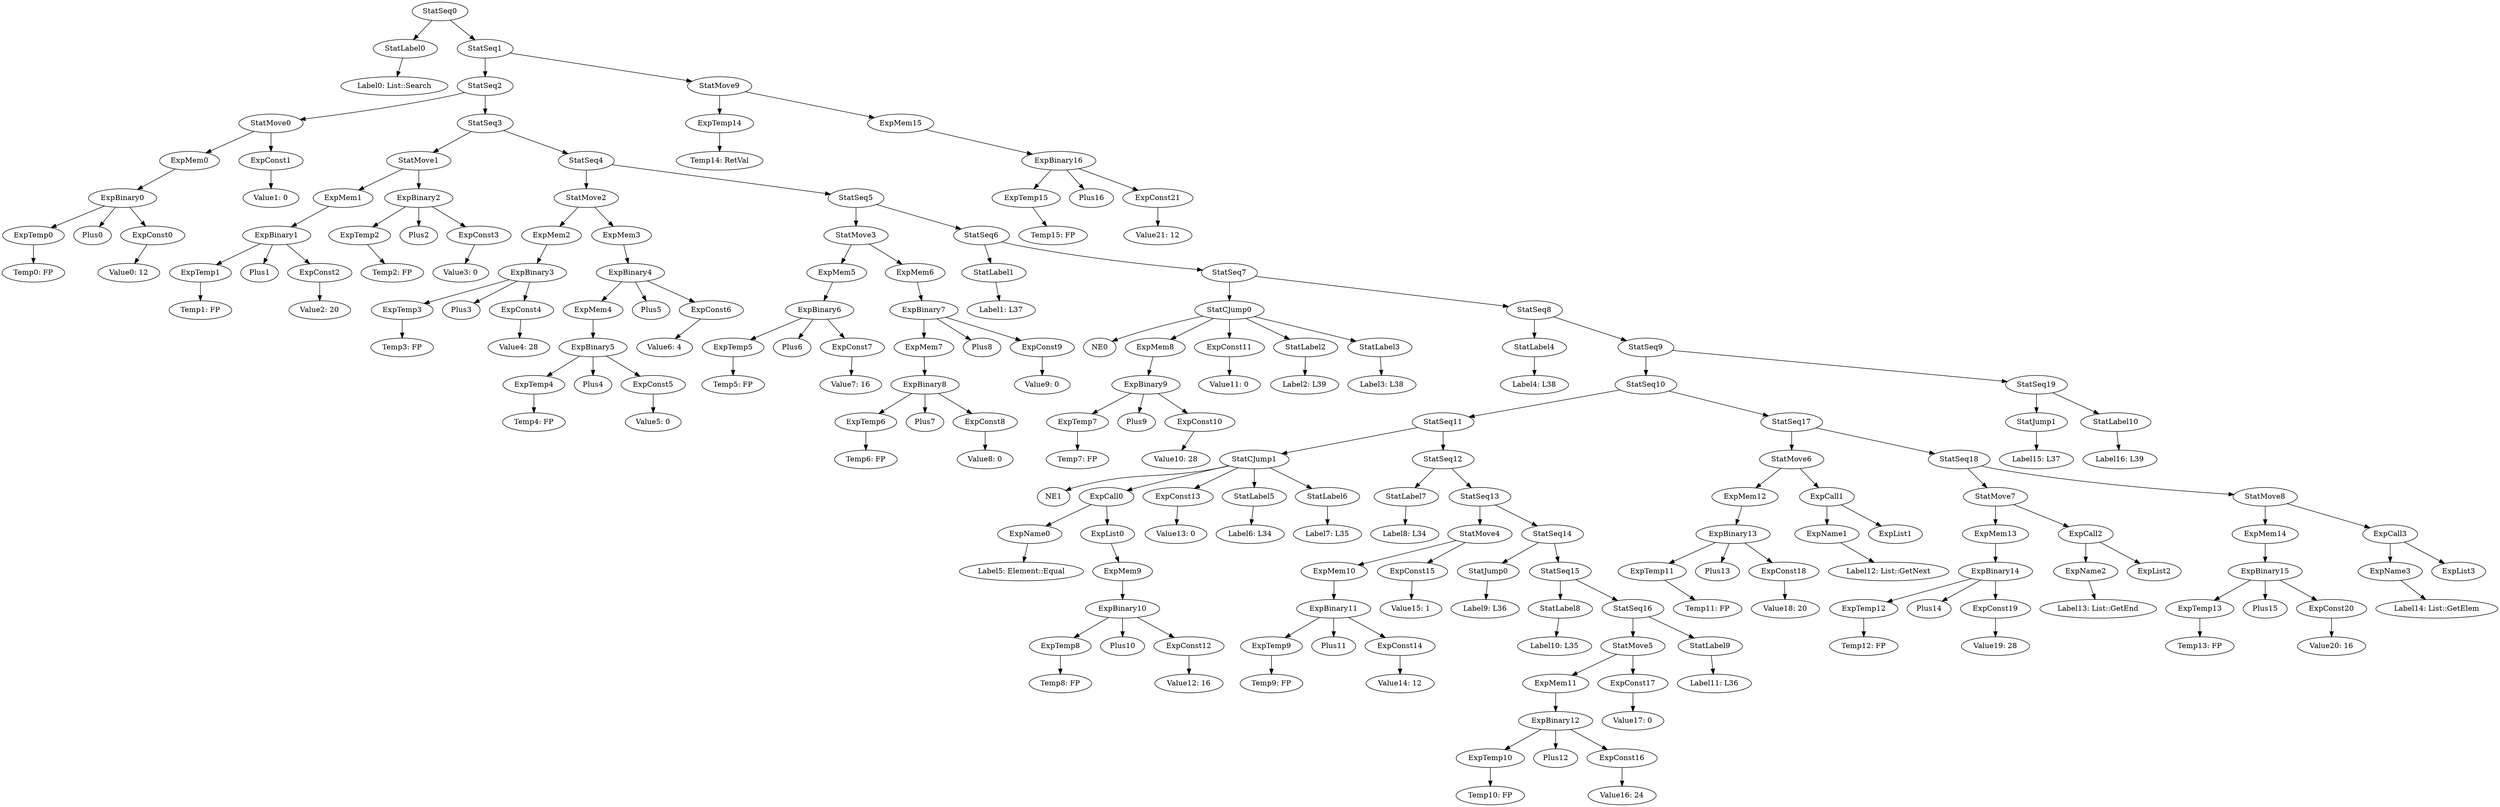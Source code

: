 digraph {
	ordering = out;
	ExpConst21 -> "Value21: 12";
	ExpBinary16 -> ExpTemp15;
	ExpBinary16 -> Plus16;
	ExpBinary16 -> ExpConst21;
	ExpTemp15 -> "Temp15: FP";
	StatMove9 -> ExpTemp14;
	StatMove9 -> ExpMem15;
	StatLabel10 -> "Label16: L39";
	StatSeq19 -> StatJump1;
	StatSeq19 -> StatLabel10;
	StatSeq9 -> StatSeq10;
	StatSeq9 -> StatSeq19;
	ExpName3 -> "Label14: List::GetElem";
	ExpMem14 -> ExpBinary15;
	ExpConst20 -> "Value20: 16";
	ExpTemp13 -> "Temp13: FP";
	StatSeq18 -> StatMove7;
	StatSeq18 -> StatMove8;
	ExpBinary15 -> ExpTemp13;
	ExpBinary15 -> Plus15;
	ExpBinary15 -> ExpConst20;
	ExpCall2 -> ExpName2;
	ExpCall2 -> ExpList2;
	ExpName2 -> "Label13: List::GetEnd";
	StatMove7 -> ExpMem13;
	StatMove7 -> ExpCall2;
	ExpMem13 -> ExpBinary14;
	ExpTemp14 -> "Temp14: RetVal";
	ExpConst19 -> "Value19: 28";
	ExpCall1 -> ExpName1;
	ExpCall1 -> ExpList1;
	ExpName1 -> "Label12: List::GetNext";
	ExpMem6 -> ExpBinary7;
	ExpBinary5 -> ExpTemp4;
	ExpBinary5 -> Plus4;
	ExpBinary5 -> ExpConst5;
	StatSeq11 -> StatCJump1;
	StatSeq11 -> StatSeq12;
	ExpConst4 -> "Value4: 28";
	ExpTemp6 -> "Temp6: FP";
	StatMove6 -> ExpMem12;
	StatMove6 -> ExpCall1;
	ExpBinary8 -> ExpTemp6;
	ExpBinary8 -> Plus7;
	ExpBinary8 -> ExpConst8;
	StatMove3 -> ExpMem5;
	StatMove3 -> ExpMem6;
	ExpMem3 -> ExpBinary4;
	ExpConst0 -> "Value0: 12";
	StatMove8 -> ExpMem14;
	StatMove8 -> ExpCall3;
	StatLabel7 -> "Label8: L34";
	ExpConst1 -> "Value1: 0";
	ExpBinary14 -> ExpTemp12;
	ExpBinary14 -> Plus14;
	ExpBinary14 -> ExpConst19;
	StatSeq5 -> StatMove3;
	StatSeq5 -> StatSeq6;
	StatLabel4 -> "Label4: L38";
	StatLabel9 -> "Label11: L36";
	ExpMem5 -> ExpBinary6;
	StatSeq17 -> StatMove6;
	StatSeq17 -> StatSeq18;
	StatLabel0 -> "Label0: List::Search";
	ExpBinary2 -> ExpTemp2;
	ExpBinary2 -> Plus2;
	ExpBinary2 -> ExpConst3;
	StatMove1 -> ExpMem1;
	StatMove1 -> ExpBinary2;
	ExpConst6 -> "Value6: 4";
	ExpMem1 -> ExpBinary1;
	StatSeq13 -> StatMove4;
	StatSeq13 -> StatSeq14;
	ExpMem9 -> ExpBinary10;
	StatSeq2 -> StatMove0;
	StatSeq2 -> StatSeq3;
	ExpBinary6 -> ExpTemp5;
	ExpBinary6 -> Plus6;
	ExpBinary6 -> ExpConst7;
	ExpMem0 -> ExpBinary0;
	ExpConst17 -> "Value17: 0";
	ExpMem15 -> ExpBinary16;
	ExpTemp8 -> "Temp8: FP";
	ExpConst12 -> "Value12: 16";
	ExpTemp5 -> "Temp5: FP";
	ExpTemp4 -> "Temp4: FP";
	StatLabel5 -> "Label6: L34";
	ExpBinary4 -> ExpMem4;
	ExpBinary4 -> Plus5;
	ExpBinary4 -> ExpConst6;
	ExpTemp1 -> "Temp1: FP";
	ExpTemp11 -> "Temp11: FP";
	StatSeq6 -> StatLabel1;
	StatSeq6 -> StatSeq7;
	StatLabel8 -> "Label10: L35";
	ExpTemp3 -> "Temp3: FP";
	StatSeq8 -> StatLabel4;
	StatSeq8 -> StatSeq9;
	StatSeq3 -> StatMove1;
	StatSeq3 -> StatSeq4;
	ExpConst15 -> "Value15: 1";
	StatSeq15 -> StatLabel8;
	StatSeq15 -> StatSeq16;
	ExpTemp0 -> "Temp0: FP";
	ExpTemp7 -> "Temp7: FP";
	StatSeq0 -> StatLabel0;
	StatSeq0 -> StatSeq1;
	ExpConst5 -> "Value5: 0";
	StatLabel3 -> "Label3: L38";
	ExpMem7 -> ExpBinary8;
	ExpBinary3 -> ExpTemp3;
	ExpBinary3 -> Plus3;
	ExpBinary3 -> ExpConst4;
	ExpConst2 -> "Value2: 20";
	StatLabel1 -> "Label1: L37";
	StatJump1 -> "Label15: L37";
	StatSeq4 -> StatMove2;
	StatSeq4 -> StatSeq5;
	StatSeq1 -> StatSeq2;
	StatSeq1 -> StatMove9;
	ExpMem2 -> ExpBinary3;
	StatMove0 -> ExpMem0;
	StatMove0 -> ExpConst1;
	ExpBinary11 -> ExpTemp9;
	ExpBinary11 -> Plus11;
	ExpBinary11 -> ExpConst14;
	ExpMem4 -> ExpBinary5;
	ExpBinary0 -> ExpTemp0;
	ExpBinary0 -> Plus0;
	ExpBinary0 -> ExpConst0;
	ExpConst7 -> "Value7: 16";
	ExpConst3 -> "Value3: 0";
	ExpTemp12 -> "Temp12: FP";
	StatLabel6 -> "Label7: L35";
	ExpTemp2 -> "Temp2: FP";
	StatCJump0 -> NE0;
	StatCJump0 -> ExpMem8;
	StatCJump0 -> ExpConst11;
	StatCJump0 -> StatLabel2;
	StatCJump0 -> StatLabel3;
	ExpList0 -> ExpMem9;
	ExpConst16 -> "Value16: 24";
	ExpBinary7 -> ExpMem7;
	ExpBinary7 -> Plus8;
	ExpBinary7 -> ExpConst9;
	ExpBinary9 -> ExpTemp7;
	ExpBinary9 -> Plus9;
	ExpBinary9 -> ExpConst10;
	ExpTemp9 -> "Temp9: FP";
	ExpBinary1 -> ExpTemp1;
	ExpBinary1 -> Plus1;
	ExpBinary1 -> ExpConst2;
	ExpConst10 -> "Value10: 28";
	ExpMem8 -> ExpBinary9;
	ExpConst11 -> "Value11: 0";
	ExpConst9 -> "Value9: 0";
	StatMove5 -> ExpMem11;
	StatMove5 -> ExpConst17;
	StatMove4 -> ExpMem10;
	StatMove4 -> ExpConst15;
	StatLabel2 -> "Label2: L39";
	ExpCall3 -> ExpName3;
	ExpCall3 -> ExpList3;
	StatCJump1 -> NE1;
	StatCJump1 -> ExpCall0;
	StatCJump1 -> ExpConst13;
	StatCJump1 -> StatLabel5;
	StatCJump1 -> StatLabel6;
	ExpConst8 -> "Value8: 0";
	ExpName0 -> "Label5: Element::Equal";
	ExpCall0 -> ExpName0;
	ExpCall0 -> ExpList0;
	ExpBinary10 -> ExpTemp8;
	ExpBinary10 -> Plus10;
	ExpBinary10 -> ExpConst12;
	ExpConst13 -> "Value13: 0";
	StatSeq12 -> StatLabel7;
	StatSeq12 -> StatSeq13;
	ExpConst14 -> "Value14: 12";
	StatJump0 -> "Label9: L36";
	StatSeq14 -> StatJump0;
	StatSeq14 -> StatSeq15;
	StatSeq10 -> StatSeq11;
	StatSeq10 -> StatSeq17;
	ExpMem10 -> ExpBinary11;
	ExpTemp10 -> "Temp10: FP";
	ExpMem11 -> ExpBinary12;
	ExpBinary12 -> ExpTemp10;
	ExpBinary12 -> Plus12;
	ExpBinary12 -> ExpConst16;
	ExpConst18 -> "Value18: 20";
	StatSeq7 -> StatCJump0;
	StatSeq7 -> StatSeq8;
	StatSeq16 -> StatMove5;
	StatSeq16 -> StatLabel9;
	StatMove2 -> ExpMem2;
	StatMove2 -> ExpMem3;
	ExpBinary13 -> ExpTemp11;
	ExpBinary13 -> Plus13;
	ExpBinary13 -> ExpConst18;
	ExpMem12 -> ExpBinary13;
}

